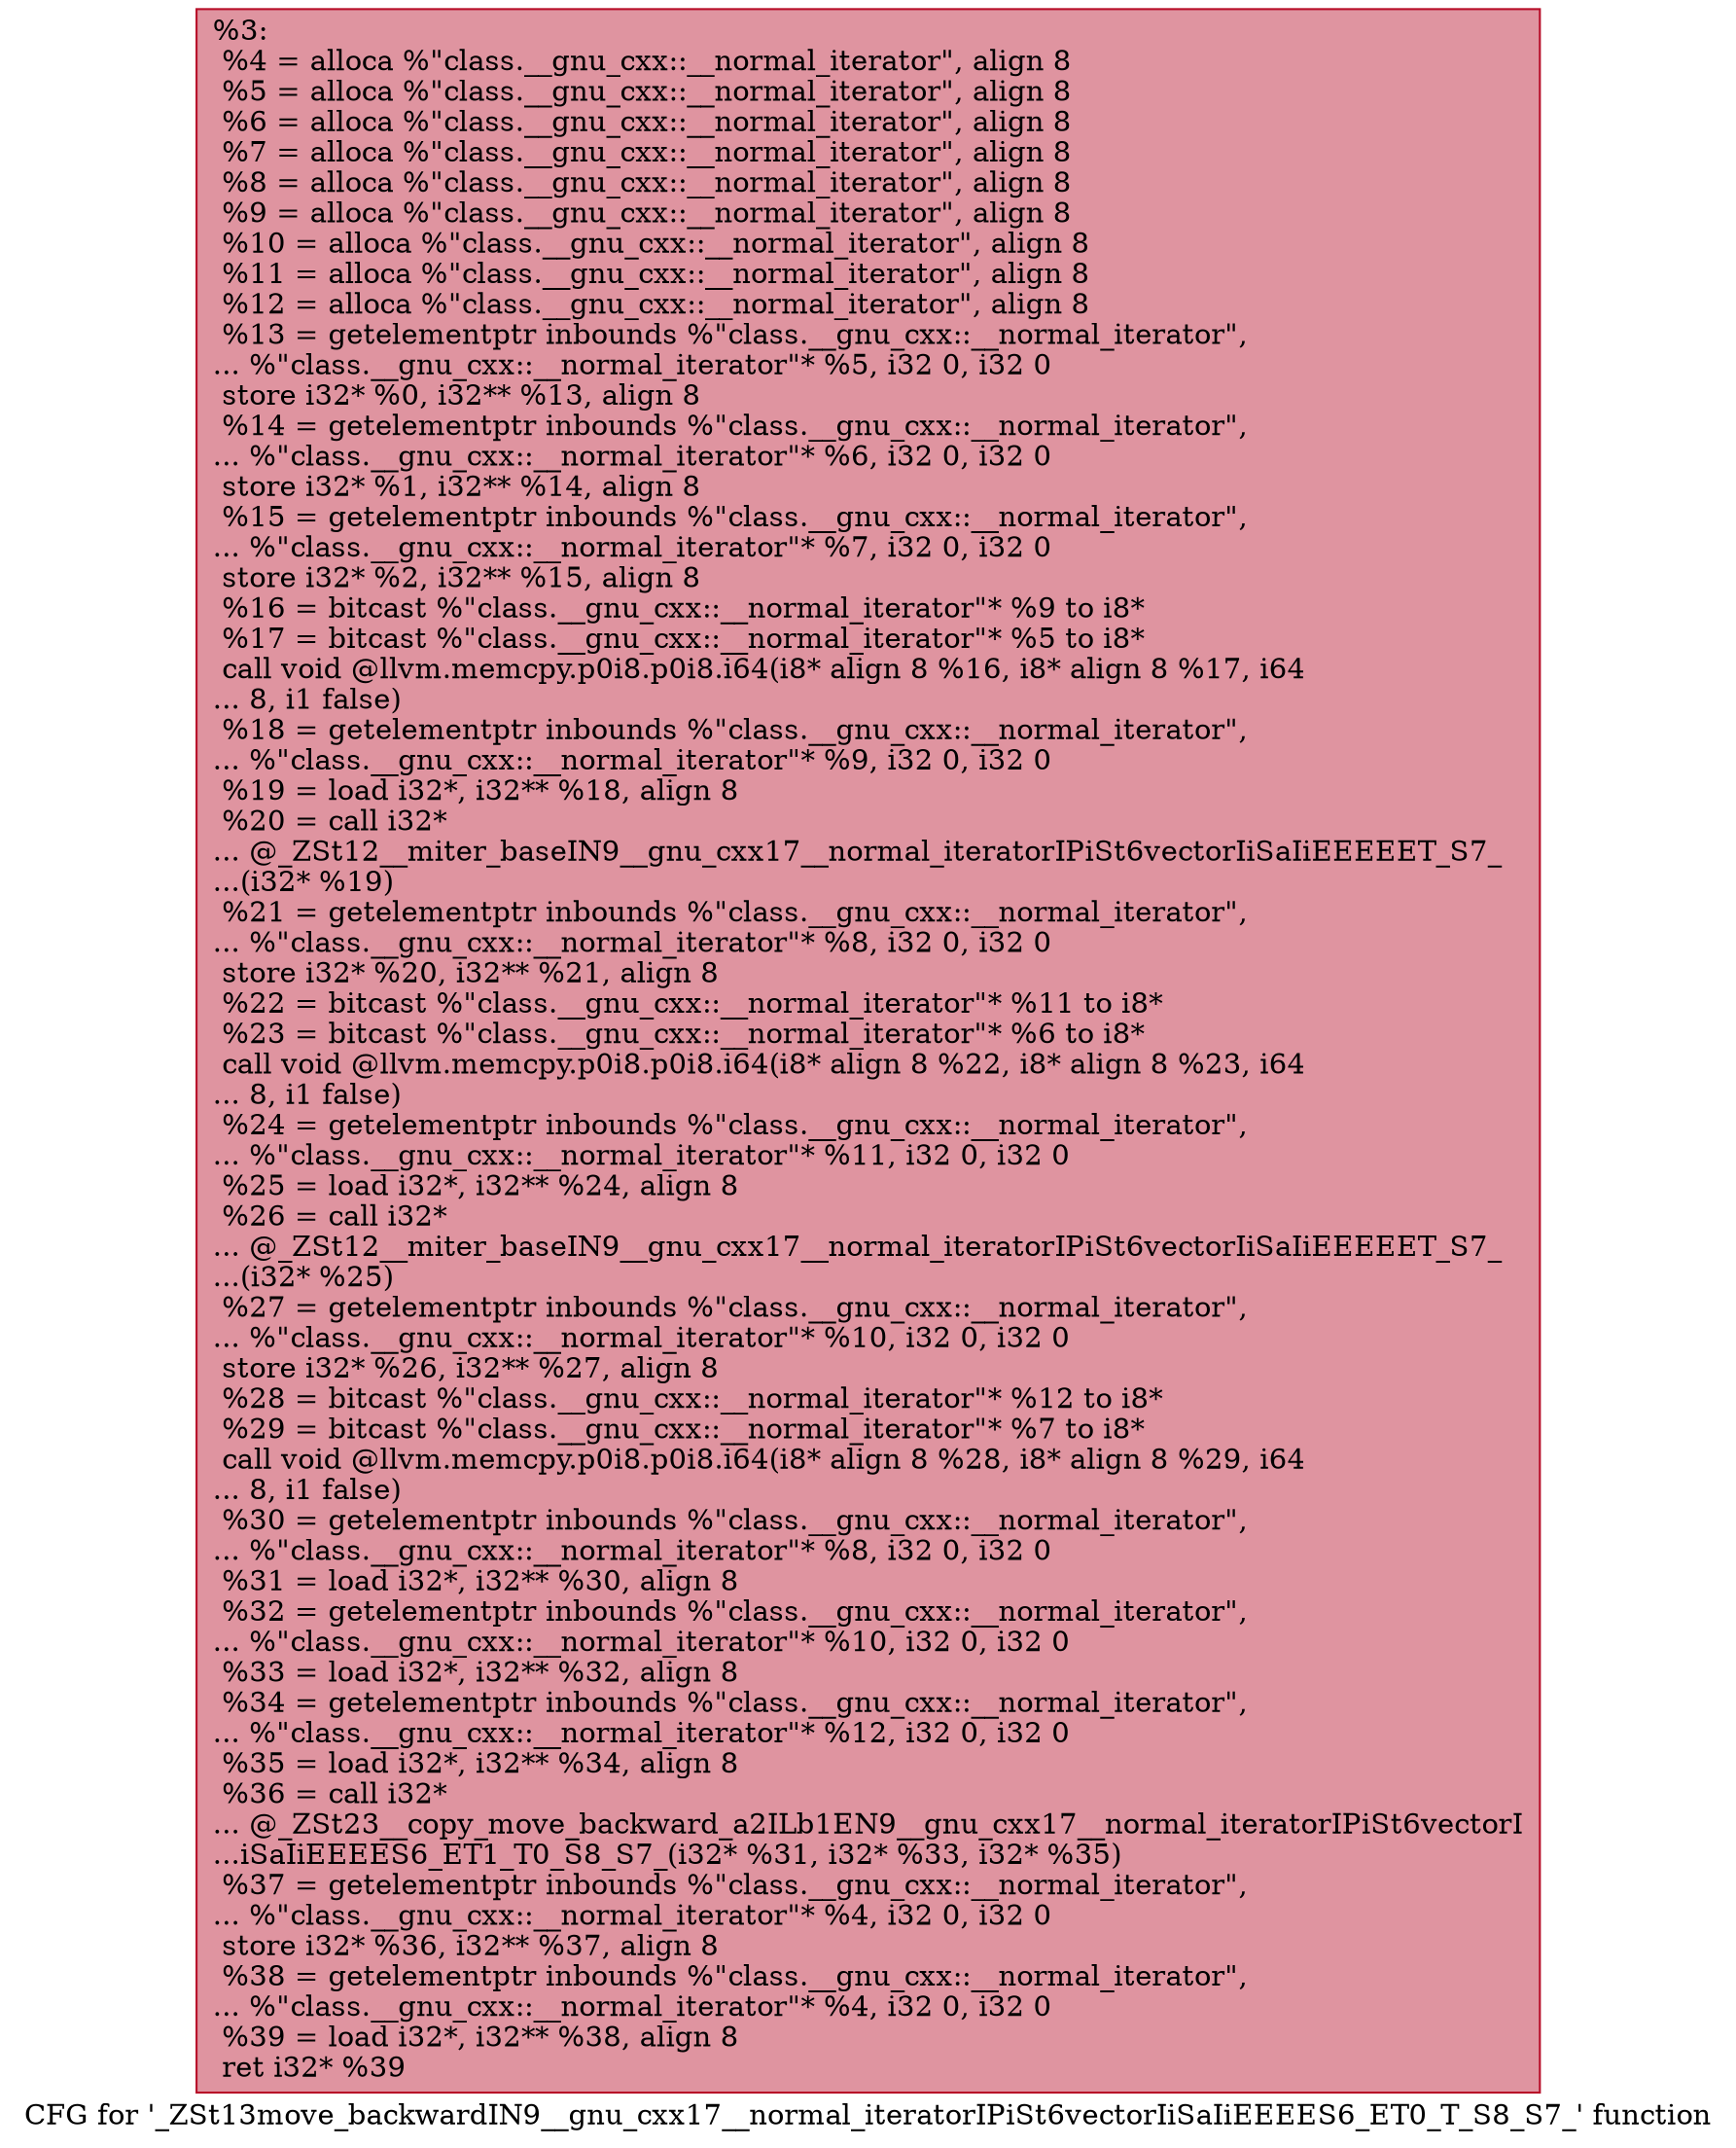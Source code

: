 digraph "CFG for '_ZSt13move_backwardIN9__gnu_cxx17__normal_iteratorIPiSt6vectorIiSaIiEEEES6_ET0_T_S8_S7_' function" {
	label="CFG for '_ZSt13move_backwardIN9__gnu_cxx17__normal_iteratorIPiSt6vectorIiSaIiEEEES6_ET0_T_S8_S7_' function";

	Node0x55ca96c37ea0 [shape=record,color="#b70d28ff", style=filled, fillcolor="#b70d2870",label="{%3:\l  %4 = alloca %\"class.__gnu_cxx::__normal_iterator\", align 8\l  %5 = alloca %\"class.__gnu_cxx::__normal_iterator\", align 8\l  %6 = alloca %\"class.__gnu_cxx::__normal_iterator\", align 8\l  %7 = alloca %\"class.__gnu_cxx::__normal_iterator\", align 8\l  %8 = alloca %\"class.__gnu_cxx::__normal_iterator\", align 8\l  %9 = alloca %\"class.__gnu_cxx::__normal_iterator\", align 8\l  %10 = alloca %\"class.__gnu_cxx::__normal_iterator\", align 8\l  %11 = alloca %\"class.__gnu_cxx::__normal_iterator\", align 8\l  %12 = alloca %\"class.__gnu_cxx::__normal_iterator\", align 8\l  %13 = getelementptr inbounds %\"class.__gnu_cxx::__normal_iterator\",\l... %\"class.__gnu_cxx::__normal_iterator\"* %5, i32 0, i32 0\l  store i32* %0, i32** %13, align 8\l  %14 = getelementptr inbounds %\"class.__gnu_cxx::__normal_iterator\",\l... %\"class.__gnu_cxx::__normal_iterator\"* %6, i32 0, i32 0\l  store i32* %1, i32** %14, align 8\l  %15 = getelementptr inbounds %\"class.__gnu_cxx::__normal_iterator\",\l... %\"class.__gnu_cxx::__normal_iterator\"* %7, i32 0, i32 0\l  store i32* %2, i32** %15, align 8\l  %16 = bitcast %\"class.__gnu_cxx::__normal_iterator\"* %9 to i8*\l  %17 = bitcast %\"class.__gnu_cxx::__normal_iterator\"* %5 to i8*\l  call void @llvm.memcpy.p0i8.p0i8.i64(i8* align 8 %16, i8* align 8 %17, i64\l... 8, i1 false)\l  %18 = getelementptr inbounds %\"class.__gnu_cxx::__normal_iterator\",\l... %\"class.__gnu_cxx::__normal_iterator\"* %9, i32 0, i32 0\l  %19 = load i32*, i32** %18, align 8\l  %20 = call i32*\l... @_ZSt12__miter_baseIN9__gnu_cxx17__normal_iteratorIPiSt6vectorIiSaIiEEEEET_S7_\l...(i32* %19)\l  %21 = getelementptr inbounds %\"class.__gnu_cxx::__normal_iterator\",\l... %\"class.__gnu_cxx::__normal_iterator\"* %8, i32 0, i32 0\l  store i32* %20, i32** %21, align 8\l  %22 = bitcast %\"class.__gnu_cxx::__normal_iterator\"* %11 to i8*\l  %23 = bitcast %\"class.__gnu_cxx::__normal_iterator\"* %6 to i8*\l  call void @llvm.memcpy.p0i8.p0i8.i64(i8* align 8 %22, i8* align 8 %23, i64\l... 8, i1 false)\l  %24 = getelementptr inbounds %\"class.__gnu_cxx::__normal_iterator\",\l... %\"class.__gnu_cxx::__normal_iterator\"* %11, i32 0, i32 0\l  %25 = load i32*, i32** %24, align 8\l  %26 = call i32*\l... @_ZSt12__miter_baseIN9__gnu_cxx17__normal_iteratorIPiSt6vectorIiSaIiEEEEET_S7_\l...(i32* %25)\l  %27 = getelementptr inbounds %\"class.__gnu_cxx::__normal_iterator\",\l... %\"class.__gnu_cxx::__normal_iterator\"* %10, i32 0, i32 0\l  store i32* %26, i32** %27, align 8\l  %28 = bitcast %\"class.__gnu_cxx::__normal_iterator\"* %12 to i8*\l  %29 = bitcast %\"class.__gnu_cxx::__normal_iterator\"* %7 to i8*\l  call void @llvm.memcpy.p0i8.p0i8.i64(i8* align 8 %28, i8* align 8 %29, i64\l... 8, i1 false)\l  %30 = getelementptr inbounds %\"class.__gnu_cxx::__normal_iterator\",\l... %\"class.__gnu_cxx::__normal_iterator\"* %8, i32 0, i32 0\l  %31 = load i32*, i32** %30, align 8\l  %32 = getelementptr inbounds %\"class.__gnu_cxx::__normal_iterator\",\l... %\"class.__gnu_cxx::__normal_iterator\"* %10, i32 0, i32 0\l  %33 = load i32*, i32** %32, align 8\l  %34 = getelementptr inbounds %\"class.__gnu_cxx::__normal_iterator\",\l... %\"class.__gnu_cxx::__normal_iterator\"* %12, i32 0, i32 0\l  %35 = load i32*, i32** %34, align 8\l  %36 = call i32*\l... @_ZSt23__copy_move_backward_a2ILb1EN9__gnu_cxx17__normal_iteratorIPiSt6vectorI\l...iSaIiEEEES6_ET1_T0_S8_S7_(i32* %31, i32* %33, i32* %35)\l  %37 = getelementptr inbounds %\"class.__gnu_cxx::__normal_iterator\",\l... %\"class.__gnu_cxx::__normal_iterator\"* %4, i32 0, i32 0\l  store i32* %36, i32** %37, align 8\l  %38 = getelementptr inbounds %\"class.__gnu_cxx::__normal_iterator\",\l... %\"class.__gnu_cxx::__normal_iterator\"* %4, i32 0, i32 0\l  %39 = load i32*, i32** %38, align 8\l  ret i32* %39\l}"];
}

